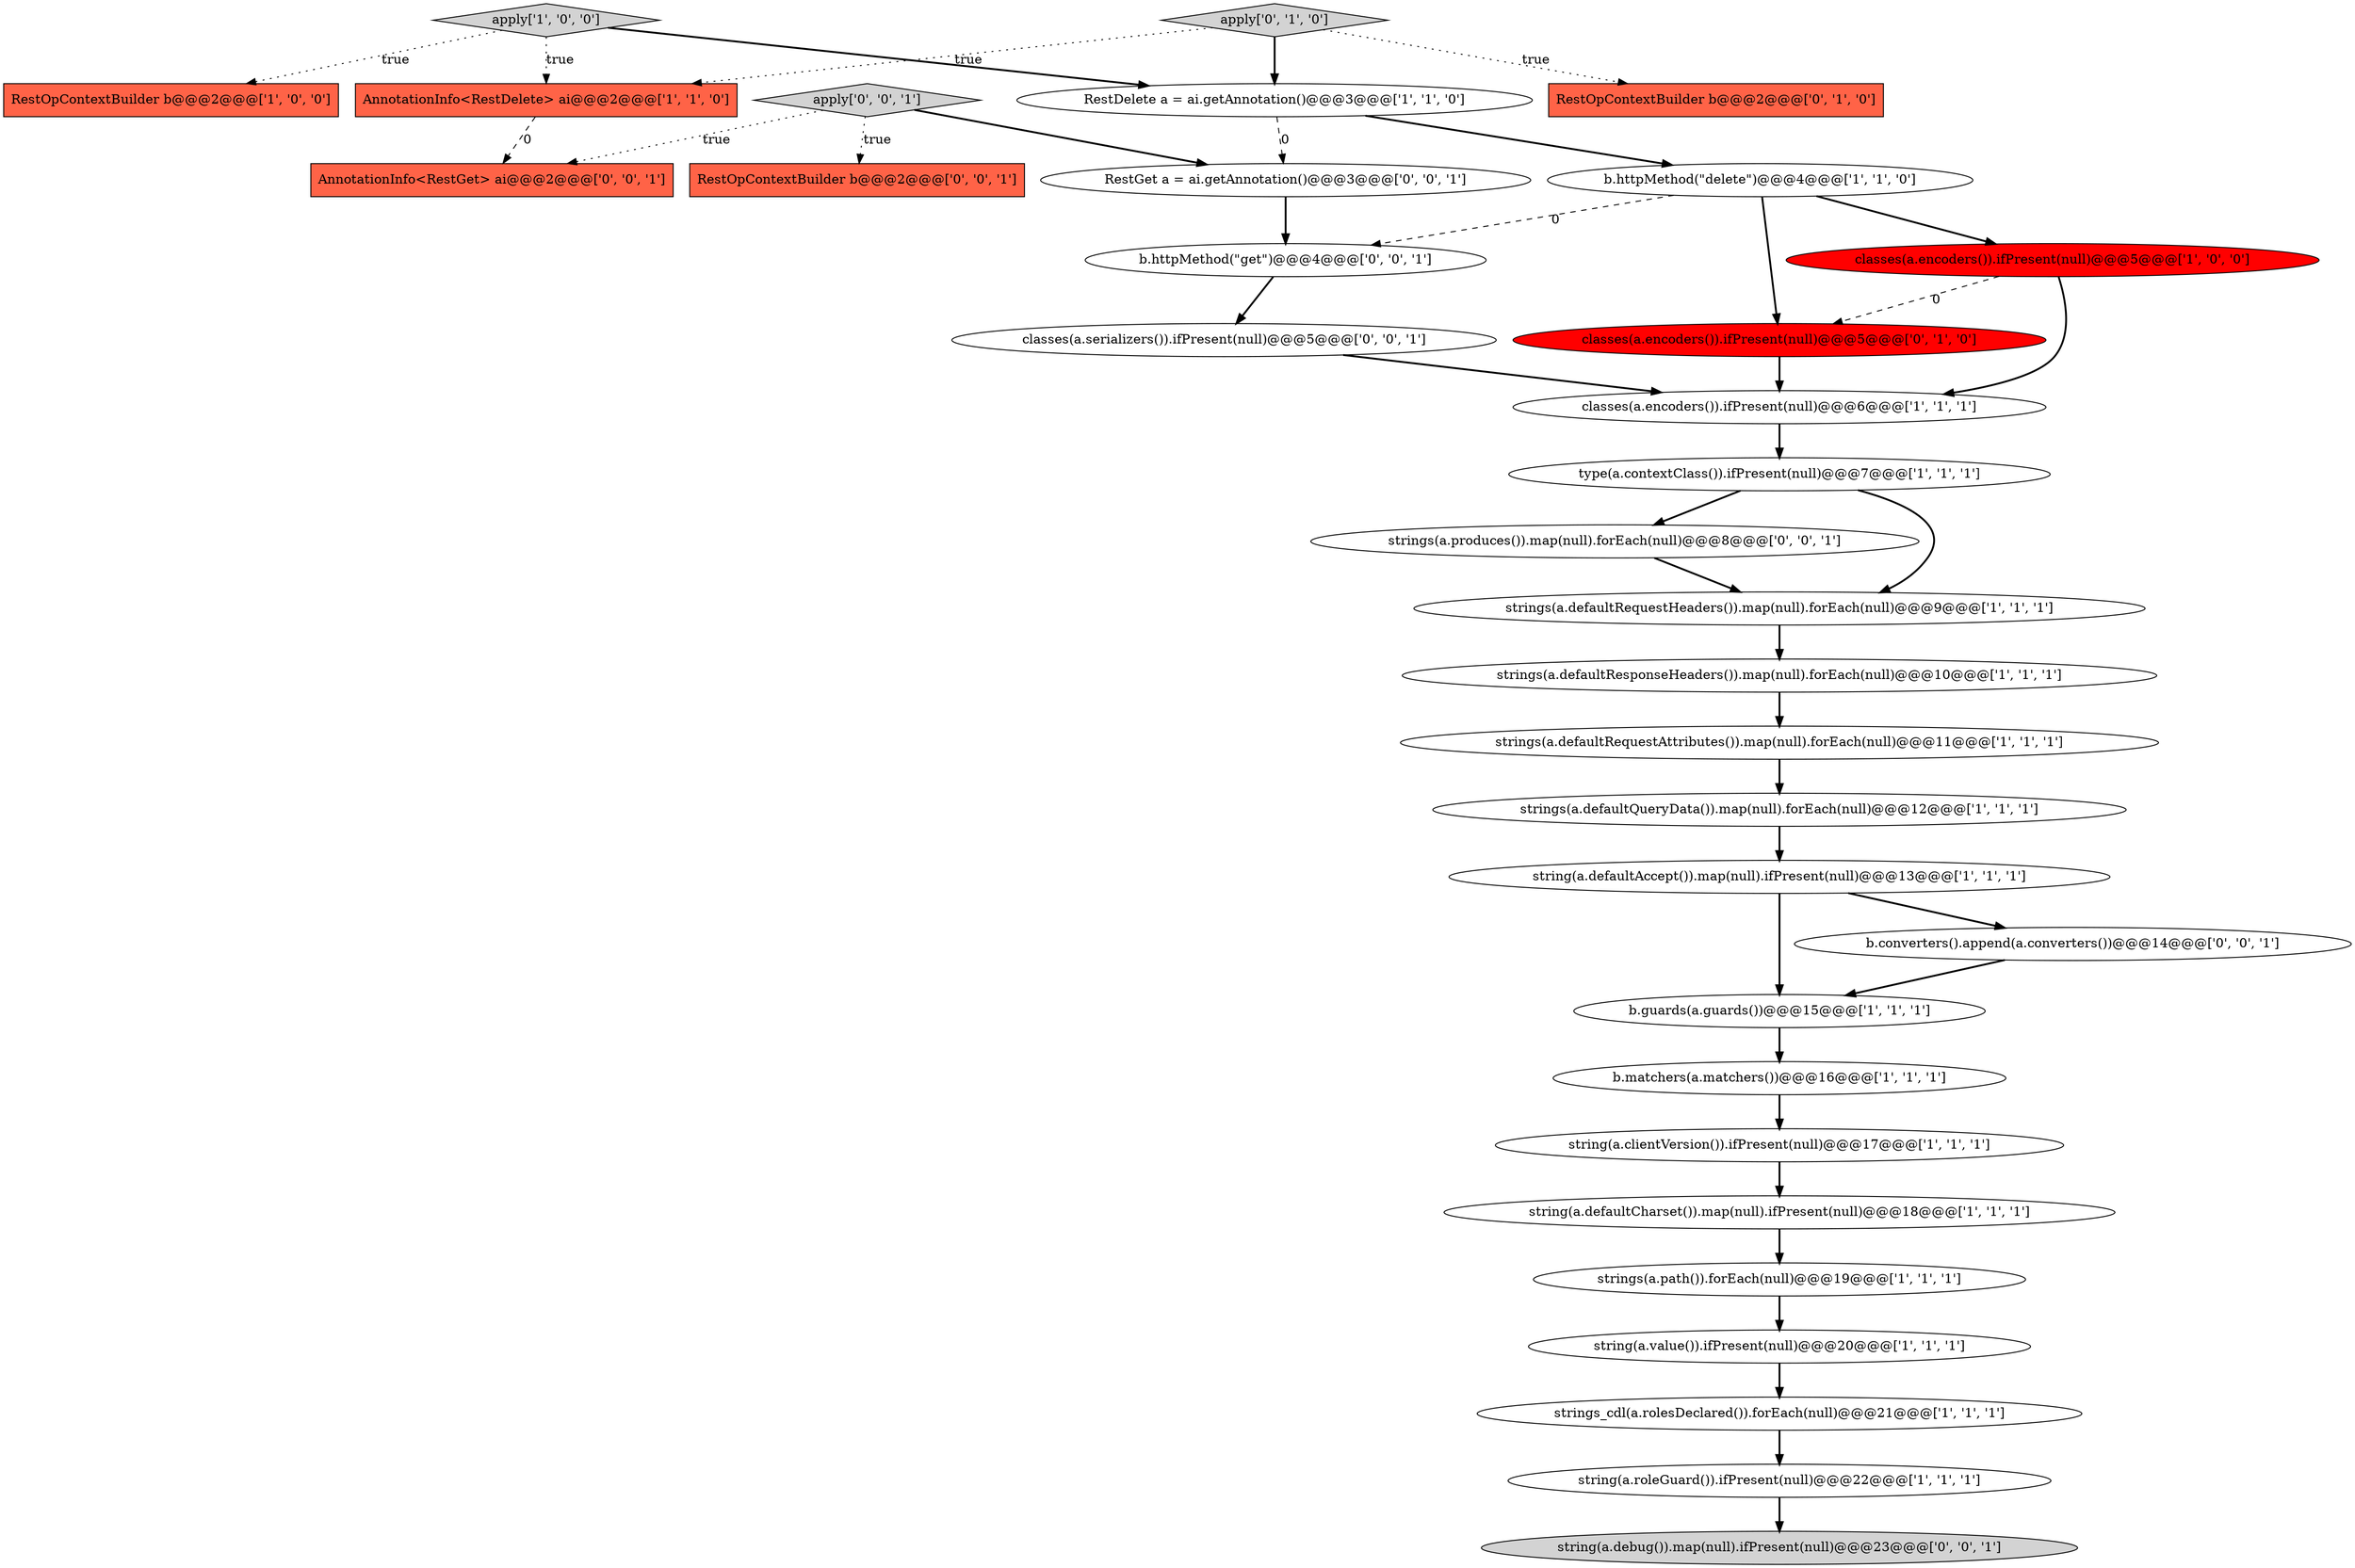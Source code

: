 digraph {
11 [style = filled, label = "classes(a.encoders()).ifPresent(null)@@@6@@@['1', '1', '1']", fillcolor = white, shape = ellipse image = "AAA0AAABBB1BBB"];
16 [style = filled, label = "string(a.defaultCharset()).map(null).ifPresent(null)@@@18@@@['1', '1', '1']", fillcolor = white, shape = ellipse image = "AAA0AAABBB1BBB"];
26 [style = filled, label = "RestOpContextBuilder b@@@2@@@['0', '0', '1']", fillcolor = tomato, shape = box image = "AAA0AAABBB3BBB"];
29 [style = filled, label = "classes(a.serializers()).ifPresent(null)@@@5@@@['0', '0', '1']", fillcolor = white, shape = ellipse image = "AAA0AAABBB3BBB"];
19 [style = filled, label = "b.guards(a.guards())@@@15@@@['1', '1', '1']", fillcolor = white, shape = ellipse image = "AAA0AAABBB1BBB"];
5 [style = filled, label = "string(a.value()).ifPresent(null)@@@20@@@['1', '1', '1']", fillcolor = white, shape = ellipse image = "AAA0AAABBB1BBB"];
3 [style = filled, label = "classes(a.encoders()).ifPresent(null)@@@5@@@['1', '0', '0']", fillcolor = red, shape = ellipse image = "AAA1AAABBB1BBB"];
30 [style = filled, label = "strings(a.produces()).map(null).forEach(null)@@@8@@@['0', '0', '1']", fillcolor = white, shape = ellipse image = "AAA0AAABBB3BBB"];
25 [style = filled, label = "string(a.debug()).map(null).ifPresent(null)@@@23@@@['0', '0', '1']", fillcolor = lightgray, shape = ellipse image = "AAA0AAABBB3BBB"];
7 [style = filled, label = "apply['1', '0', '0']", fillcolor = lightgray, shape = diamond image = "AAA0AAABBB1BBB"];
9 [style = filled, label = "string(a.defaultAccept()).map(null).ifPresent(null)@@@13@@@['1', '1', '1']", fillcolor = white, shape = ellipse image = "AAA0AAABBB1BBB"];
4 [style = filled, label = "string(a.roleGuard()).ifPresent(null)@@@22@@@['1', '1', '1']", fillcolor = white, shape = ellipse image = "AAA0AAABBB1BBB"];
2 [style = filled, label = "strings(a.defaultRequestHeaders()).map(null).forEach(null)@@@9@@@['1', '1', '1']", fillcolor = white, shape = ellipse image = "AAA0AAABBB1BBB"];
14 [style = filled, label = "string(a.clientVersion()).ifPresent(null)@@@17@@@['1', '1', '1']", fillcolor = white, shape = ellipse image = "AAA0AAABBB1BBB"];
13 [style = filled, label = "AnnotationInfo<RestDelete> ai@@@2@@@['1', '1', '0']", fillcolor = tomato, shape = box image = "AAA0AAABBB1BBB"];
12 [style = filled, label = "strings(a.defaultRequestAttributes()).map(null).forEach(null)@@@11@@@['1', '1', '1']", fillcolor = white, shape = ellipse image = "AAA0AAABBB1BBB"];
22 [style = filled, label = "RestOpContextBuilder b@@@2@@@['0', '1', '0']", fillcolor = tomato, shape = box image = "AAA0AAABBB2BBB"];
0 [style = filled, label = "type(a.contextClass()).ifPresent(null)@@@7@@@['1', '1', '1']", fillcolor = white, shape = ellipse image = "AAA0AAABBB1BBB"];
18 [style = filled, label = "strings(a.defaultResponseHeaders()).map(null).forEach(null)@@@10@@@['1', '1', '1']", fillcolor = white, shape = ellipse image = "AAA0AAABBB1BBB"];
31 [style = filled, label = "apply['0', '0', '1']", fillcolor = lightgray, shape = diamond image = "AAA0AAABBB3BBB"];
23 [style = filled, label = "apply['0', '1', '0']", fillcolor = lightgray, shape = diamond image = "AAA0AAABBB2BBB"];
6 [style = filled, label = "RestOpContextBuilder b@@@2@@@['1', '0', '0']", fillcolor = tomato, shape = box image = "AAA0AAABBB1BBB"];
24 [style = filled, label = "b.converters().append(a.converters())@@@14@@@['0', '0', '1']", fillcolor = white, shape = ellipse image = "AAA0AAABBB3BBB"];
20 [style = filled, label = "strings(a.defaultQueryData()).map(null).forEach(null)@@@12@@@['1', '1', '1']", fillcolor = white, shape = ellipse image = "AAA0AAABBB1BBB"];
28 [style = filled, label = "RestGet a = ai.getAnnotation()@@@3@@@['0', '0', '1']", fillcolor = white, shape = ellipse image = "AAA0AAABBB3BBB"];
32 [style = filled, label = "b.httpMethod(\"get\")@@@4@@@['0', '0', '1']", fillcolor = white, shape = ellipse image = "AAA0AAABBB3BBB"];
10 [style = filled, label = "RestDelete a = ai.getAnnotation()@@@3@@@['1', '1', '0']", fillcolor = white, shape = ellipse image = "AAA0AAABBB1BBB"];
27 [style = filled, label = "AnnotationInfo<RestGet> ai@@@2@@@['0', '0', '1']", fillcolor = tomato, shape = box image = "AAA0AAABBB3BBB"];
21 [style = filled, label = "classes(a.encoders()).ifPresent(null)@@@5@@@['0', '1', '0']", fillcolor = red, shape = ellipse image = "AAA1AAABBB2BBB"];
15 [style = filled, label = "b.httpMethod(\"delete\")@@@4@@@['1', '1', '0']", fillcolor = white, shape = ellipse image = "AAA0AAABBB1BBB"];
8 [style = filled, label = "b.matchers(a.matchers())@@@16@@@['1', '1', '1']", fillcolor = white, shape = ellipse image = "AAA0AAABBB1BBB"];
17 [style = filled, label = "strings(a.path()).forEach(null)@@@19@@@['1', '1', '1']", fillcolor = white, shape = ellipse image = "AAA0AAABBB1BBB"];
1 [style = filled, label = "strings_cdl(a.rolesDeclared()).forEach(null)@@@21@@@['1', '1', '1']", fillcolor = white, shape = ellipse image = "AAA0AAABBB1BBB"];
14->16 [style = bold, label=""];
0->30 [style = bold, label=""];
7->6 [style = dotted, label="true"];
17->5 [style = bold, label=""];
1->4 [style = bold, label=""];
24->19 [style = bold, label=""];
10->15 [style = bold, label=""];
4->25 [style = bold, label=""];
23->22 [style = dotted, label="true"];
20->9 [style = bold, label=""];
7->10 [style = bold, label=""];
3->21 [style = dashed, label="0"];
15->21 [style = bold, label=""];
7->13 [style = dotted, label="true"];
0->2 [style = bold, label=""];
3->11 [style = bold, label=""];
18->12 [style = bold, label=""];
12->20 [style = bold, label=""];
8->14 [style = bold, label=""];
10->28 [style = dashed, label="0"];
2->18 [style = bold, label=""];
15->32 [style = dashed, label="0"];
16->17 [style = bold, label=""];
15->3 [style = bold, label=""];
19->8 [style = bold, label=""];
28->32 [style = bold, label=""];
32->29 [style = bold, label=""];
5->1 [style = bold, label=""];
11->0 [style = bold, label=""];
13->27 [style = dashed, label="0"];
21->11 [style = bold, label=""];
31->26 [style = dotted, label="true"];
23->13 [style = dotted, label="true"];
31->27 [style = dotted, label="true"];
23->10 [style = bold, label=""];
9->19 [style = bold, label=""];
31->28 [style = bold, label=""];
30->2 [style = bold, label=""];
9->24 [style = bold, label=""];
29->11 [style = bold, label=""];
}
